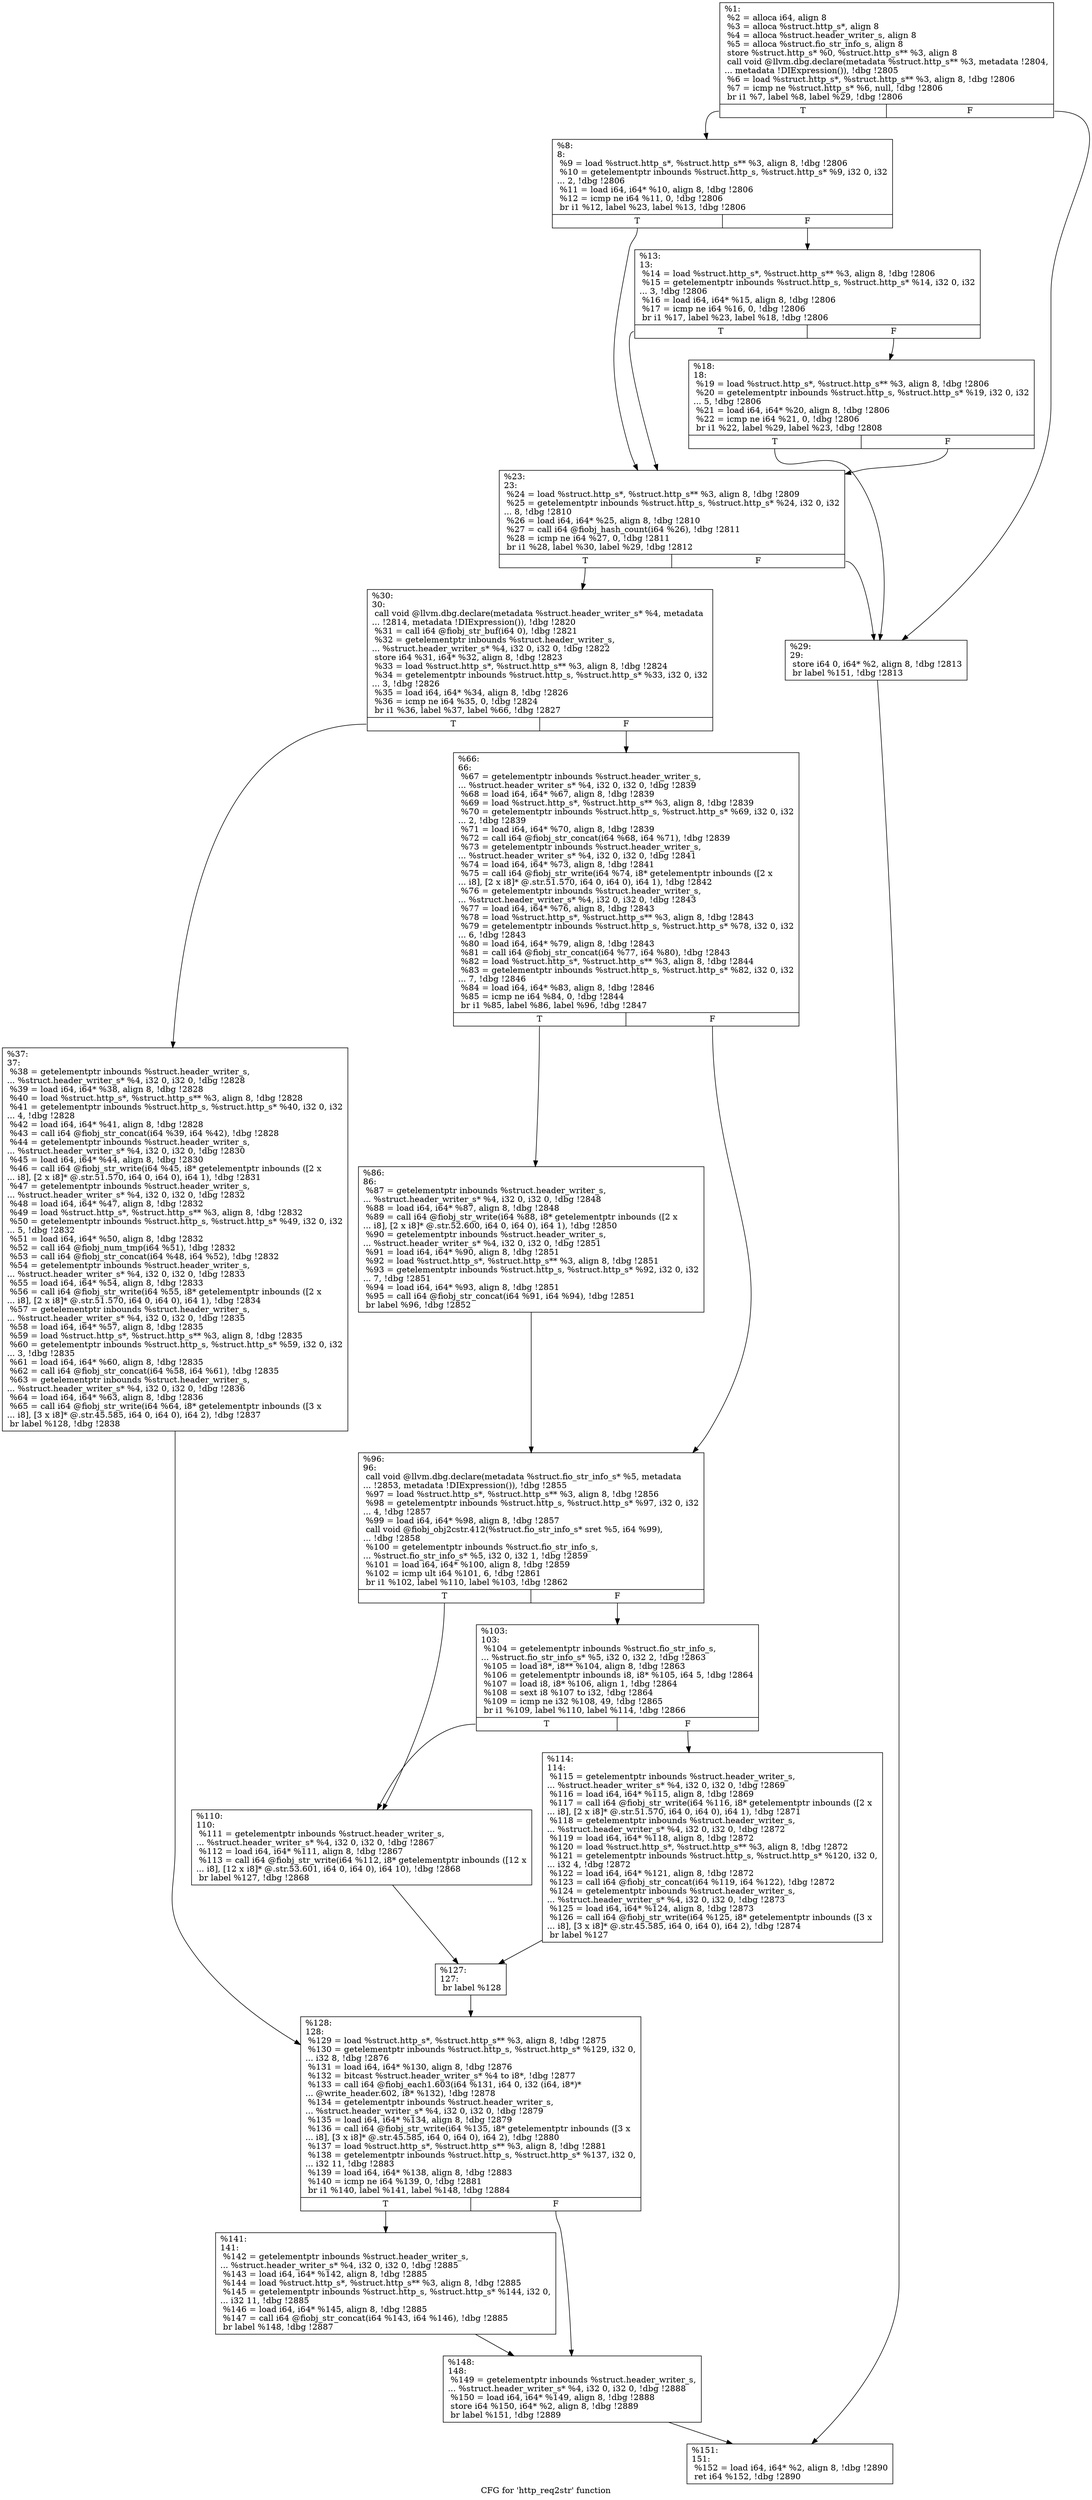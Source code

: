 digraph "CFG for 'http_req2str' function" {
	label="CFG for 'http_req2str' function";

	Node0x556852435310 [shape=record,label="{%1:\l  %2 = alloca i64, align 8\l  %3 = alloca %struct.http_s*, align 8\l  %4 = alloca %struct.header_writer_s, align 8\l  %5 = alloca %struct.fio_str_info_s, align 8\l  store %struct.http_s* %0, %struct.http_s** %3, align 8\l  call void @llvm.dbg.declare(metadata %struct.http_s** %3, metadata !2804,\l... metadata !DIExpression()), !dbg !2805\l  %6 = load %struct.http_s*, %struct.http_s** %3, align 8, !dbg !2806\l  %7 = icmp ne %struct.http_s* %6, null, !dbg !2806\l  br i1 %7, label %8, label %29, !dbg !2806\l|{<s0>T|<s1>F}}"];
	Node0x556852435310:s0 -> Node0x55685243ae60;
	Node0x556852435310:s1 -> Node0x55685243afa0;
	Node0x55685243ae60 [shape=record,label="{%8:\l8:                                                \l  %9 = load %struct.http_s*, %struct.http_s** %3, align 8, !dbg !2806\l  %10 = getelementptr inbounds %struct.http_s, %struct.http_s* %9, i32 0, i32\l... 2, !dbg !2806\l  %11 = load i64, i64* %10, align 8, !dbg !2806\l  %12 = icmp ne i64 %11, 0, !dbg !2806\l  br i1 %12, label %23, label %13, !dbg !2806\l|{<s0>T|<s1>F}}"];
	Node0x55685243ae60:s0 -> Node0x55685243af50;
	Node0x55685243ae60:s1 -> Node0x55685243aeb0;
	Node0x55685243aeb0 [shape=record,label="{%13:\l13:                                               \l  %14 = load %struct.http_s*, %struct.http_s** %3, align 8, !dbg !2806\l  %15 = getelementptr inbounds %struct.http_s, %struct.http_s* %14, i32 0, i32\l... 3, !dbg !2806\l  %16 = load i64, i64* %15, align 8, !dbg !2806\l  %17 = icmp ne i64 %16, 0, !dbg !2806\l  br i1 %17, label %23, label %18, !dbg !2806\l|{<s0>T|<s1>F}}"];
	Node0x55685243aeb0:s0 -> Node0x55685243af50;
	Node0x55685243aeb0:s1 -> Node0x55685243af00;
	Node0x55685243af00 [shape=record,label="{%18:\l18:                                               \l  %19 = load %struct.http_s*, %struct.http_s** %3, align 8, !dbg !2806\l  %20 = getelementptr inbounds %struct.http_s, %struct.http_s* %19, i32 0, i32\l... 5, !dbg !2806\l  %21 = load i64, i64* %20, align 8, !dbg !2806\l  %22 = icmp ne i64 %21, 0, !dbg !2806\l  br i1 %22, label %29, label %23, !dbg !2808\l|{<s0>T|<s1>F}}"];
	Node0x55685243af00:s0 -> Node0x55685243afa0;
	Node0x55685243af00:s1 -> Node0x55685243af50;
	Node0x55685243af50 [shape=record,label="{%23:\l23:                                               \l  %24 = load %struct.http_s*, %struct.http_s** %3, align 8, !dbg !2809\l  %25 = getelementptr inbounds %struct.http_s, %struct.http_s* %24, i32 0, i32\l... 8, !dbg !2810\l  %26 = load i64, i64* %25, align 8, !dbg !2810\l  %27 = call i64 @fiobj_hash_count(i64 %26), !dbg !2811\l  %28 = icmp ne i64 %27, 0, !dbg !2811\l  br i1 %28, label %30, label %29, !dbg !2812\l|{<s0>T|<s1>F}}"];
	Node0x55685243af50:s0 -> Node0x55685243aff0;
	Node0x55685243af50:s1 -> Node0x55685243afa0;
	Node0x55685243afa0 [shape=record,label="{%29:\l29:                                               \l  store i64 0, i64* %2, align 8, !dbg !2813\l  br label %151, !dbg !2813\l}"];
	Node0x55685243afa0 -> Node0x55685243b3b0;
	Node0x55685243aff0 [shape=record,label="{%30:\l30:                                               \l  call void @llvm.dbg.declare(metadata %struct.header_writer_s* %4, metadata\l... !2814, metadata !DIExpression()), !dbg !2820\l  %31 = call i64 @fiobj_str_buf(i64 0), !dbg !2821\l  %32 = getelementptr inbounds %struct.header_writer_s,\l... %struct.header_writer_s* %4, i32 0, i32 0, !dbg !2822\l  store i64 %31, i64* %32, align 8, !dbg !2823\l  %33 = load %struct.http_s*, %struct.http_s** %3, align 8, !dbg !2824\l  %34 = getelementptr inbounds %struct.http_s, %struct.http_s* %33, i32 0, i32\l... 3, !dbg !2826\l  %35 = load i64, i64* %34, align 8, !dbg !2826\l  %36 = icmp ne i64 %35, 0, !dbg !2824\l  br i1 %36, label %37, label %66, !dbg !2827\l|{<s0>T|<s1>F}}"];
	Node0x55685243aff0:s0 -> Node0x55685243b040;
	Node0x55685243aff0:s1 -> Node0x55685243b090;
	Node0x55685243b040 [shape=record,label="{%37:\l37:                                               \l  %38 = getelementptr inbounds %struct.header_writer_s,\l... %struct.header_writer_s* %4, i32 0, i32 0, !dbg !2828\l  %39 = load i64, i64* %38, align 8, !dbg !2828\l  %40 = load %struct.http_s*, %struct.http_s** %3, align 8, !dbg !2828\l  %41 = getelementptr inbounds %struct.http_s, %struct.http_s* %40, i32 0, i32\l... 4, !dbg !2828\l  %42 = load i64, i64* %41, align 8, !dbg !2828\l  %43 = call i64 @fiobj_str_concat(i64 %39, i64 %42), !dbg !2828\l  %44 = getelementptr inbounds %struct.header_writer_s,\l... %struct.header_writer_s* %4, i32 0, i32 0, !dbg !2830\l  %45 = load i64, i64* %44, align 8, !dbg !2830\l  %46 = call i64 @fiobj_str_write(i64 %45, i8* getelementptr inbounds ([2 x\l... i8], [2 x i8]* @.str.51.570, i64 0, i64 0), i64 1), !dbg !2831\l  %47 = getelementptr inbounds %struct.header_writer_s,\l... %struct.header_writer_s* %4, i32 0, i32 0, !dbg !2832\l  %48 = load i64, i64* %47, align 8, !dbg !2832\l  %49 = load %struct.http_s*, %struct.http_s** %3, align 8, !dbg !2832\l  %50 = getelementptr inbounds %struct.http_s, %struct.http_s* %49, i32 0, i32\l... 5, !dbg !2832\l  %51 = load i64, i64* %50, align 8, !dbg !2832\l  %52 = call i64 @fiobj_num_tmp(i64 %51), !dbg !2832\l  %53 = call i64 @fiobj_str_concat(i64 %48, i64 %52), !dbg !2832\l  %54 = getelementptr inbounds %struct.header_writer_s,\l... %struct.header_writer_s* %4, i32 0, i32 0, !dbg !2833\l  %55 = load i64, i64* %54, align 8, !dbg !2833\l  %56 = call i64 @fiobj_str_write(i64 %55, i8* getelementptr inbounds ([2 x\l... i8], [2 x i8]* @.str.51.570, i64 0, i64 0), i64 1), !dbg !2834\l  %57 = getelementptr inbounds %struct.header_writer_s,\l... %struct.header_writer_s* %4, i32 0, i32 0, !dbg !2835\l  %58 = load i64, i64* %57, align 8, !dbg !2835\l  %59 = load %struct.http_s*, %struct.http_s** %3, align 8, !dbg !2835\l  %60 = getelementptr inbounds %struct.http_s, %struct.http_s* %59, i32 0, i32\l... 3, !dbg !2835\l  %61 = load i64, i64* %60, align 8, !dbg !2835\l  %62 = call i64 @fiobj_str_concat(i64 %58, i64 %61), !dbg !2835\l  %63 = getelementptr inbounds %struct.header_writer_s,\l... %struct.header_writer_s* %4, i32 0, i32 0, !dbg !2836\l  %64 = load i64, i64* %63, align 8, !dbg !2836\l  %65 = call i64 @fiobj_str_write(i64 %64, i8* getelementptr inbounds ([3 x\l... i8], [3 x i8]* @.str.45.585, i64 0, i64 0), i64 2), !dbg !2837\l  br label %128, !dbg !2838\l}"];
	Node0x55685243b040 -> Node0x55685243b2c0;
	Node0x55685243b090 [shape=record,label="{%66:\l66:                                               \l  %67 = getelementptr inbounds %struct.header_writer_s,\l... %struct.header_writer_s* %4, i32 0, i32 0, !dbg !2839\l  %68 = load i64, i64* %67, align 8, !dbg !2839\l  %69 = load %struct.http_s*, %struct.http_s** %3, align 8, !dbg !2839\l  %70 = getelementptr inbounds %struct.http_s, %struct.http_s* %69, i32 0, i32\l... 2, !dbg !2839\l  %71 = load i64, i64* %70, align 8, !dbg !2839\l  %72 = call i64 @fiobj_str_concat(i64 %68, i64 %71), !dbg !2839\l  %73 = getelementptr inbounds %struct.header_writer_s,\l... %struct.header_writer_s* %4, i32 0, i32 0, !dbg !2841\l  %74 = load i64, i64* %73, align 8, !dbg !2841\l  %75 = call i64 @fiobj_str_write(i64 %74, i8* getelementptr inbounds ([2 x\l... i8], [2 x i8]* @.str.51.570, i64 0, i64 0), i64 1), !dbg !2842\l  %76 = getelementptr inbounds %struct.header_writer_s,\l... %struct.header_writer_s* %4, i32 0, i32 0, !dbg !2843\l  %77 = load i64, i64* %76, align 8, !dbg !2843\l  %78 = load %struct.http_s*, %struct.http_s** %3, align 8, !dbg !2843\l  %79 = getelementptr inbounds %struct.http_s, %struct.http_s* %78, i32 0, i32\l... 6, !dbg !2843\l  %80 = load i64, i64* %79, align 8, !dbg !2843\l  %81 = call i64 @fiobj_str_concat(i64 %77, i64 %80), !dbg !2843\l  %82 = load %struct.http_s*, %struct.http_s** %3, align 8, !dbg !2844\l  %83 = getelementptr inbounds %struct.http_s, %struct.http_s* %82, i32 0, i32\l... 7, !dbg !2846\l  %84 = load i64, i64* %83, align 8, !dbg !2846\l  %85 = icmp ne i64 %84, 0, !dbg !2844\l  br i1 %85, label %86, label %96, !dbg !2847\l|{<s0>T|<s1>F}}"];
	Node0x55685243b090:s0 -> Node0x55685243b0e0;
	Node0x55685243b090:s1 -> Node0x55685243b130;
	Node0x55685243b0e0 [shape=record,label="{%86:\l86:                                               \l  %87 = getelementptr inbounds %struct.header_writer_s,\l... %struct.header_writer_s* %4, i32 0, i32 0, !dbg !2848\l  %88 = load i64, i64* %87, align 8, !dbg !2848\l  %89 = call i64 @fiobj_str_write(i64 %88, i8* getelementptr inbounds ([2 x\l... i8], [2 x i8]* @.str.52.600, i64 0, i64 0), i64 1), !dbg !2850\l  %90 = getelementptr inbounds %struct.header_writer_s,\l... %struct.header_writer_s* %4, i32 0, i32 0, !dbg !2851\l  %91 = load i64, i64* %90, align 8, !dbg !2851\l  %92 = load %struct.http_s*, %struct.http_s** %3, align 8, !dbg !2851\l  %93 = getelementptr inbounds %struct.http_s, %struct.http_s* %92, i32 0, i32\l... 7, !dbg !2851\l  %94 = load i64, i64* %93, align 8, !dbg !2851\l  %95 = call i64 @fiobj_str_concat(i64 %91, i64 %94), !dbg !2851\l  br label %96, !dbg !2852\l}"];
	Node0x55685243b0e0 -> Node0x55685243b130;
	Node0x55685243b130 [shape=record,label="{%96:\l96:                                               \l  call void @llvm.dbg.declare(metadata %struct.fio_str_info_s* %5, metadata\l... !2853, metadata !DIExpression()), !dbg !2855\l  %97 = load %struct.http_s*, %struct.http_s** %3, align 8, !dbg !2856\l  %98 = getelementptr inbounds %struct.http_s, %struct.http_s* %97, i32 0, i32\l... 4, !dbg !2857\l  %99 = load i64, i64* %98, align 8, !dbg !2857\l  call void @fiobj_obj2cstr.412(%struct.fio_str_info_s* sret %5, i64 %99),\l... !dbg !2858\l  %100 = getelementptr inbounds %struct.fio_str_info_s,\l... %struct.fio_str_info_s* %5, i32 0, i32 1, !dbg !2859\l  %101 = load i64, i64* %100, align 8, !dbg !2859\l  %102 = icmp ult i64 %101, 6, !dbg !2861\l  br i1 %102, label %110, label %103, !dbg !2862\l|{<s0>T|<s1>F}}"];
	Node0x55685243b130:s0 -> Node0x55685243b1d0;
	Node0x55685243b130:s1 -> Node0x55685243b180;
	Node0x55685243b180 [shape=record,label="{%103:\l103:                                              \l  %104 = getelementptr inbounds %struct.fio_str_info_s,\l... %struct.fio_str_info_s* %5, i32 0, i32 2, !dbg !2863\l  %105 = load i8*, i8** %104, align 8, !dbg !2863\l  %106 = getelementptr inbounds i8, i8* %105, i64 5, !dbg !2864\l  %107 = load i8, i8* %106, align 1, !dbg !2864\l  %108 = sext i8 %107 to i32, !dbg !2864\l  %109 = icmp ne i32 %108, 49, !dbg !2865\l  br i1 %109, label %110, label %114, !dbg !2866\l|{<s0>T|<s1>F}}"];
	Node0x55685243b180:s0 -> Node0x55685243b1d0;
	Node0x55685243b180:s1 -> Node0x55685243b220;
	Node0x55685243b1d0 [shape=record,label="{%110:\l110:                                              \l  %111 = getelementptr inbounds %struct.header_writer_s,\l... %struct.header_writer_s* %4, i32 0, i32 0, !dbg !2867\l  %112 = load i64, i64* %111, align 8, !dbg !2867\l  %113 = call i64 @fiobj_str_write(i64 %112, i8* getelementptr inbounds ([12 x\l... i8], [12 x i8]* @.str.53.601, i64 0, i64 0), i64 10), !dbg !2868\l  br label %127, !dbg !2868\l}"];
	Node0x55685243b1d0 -> Node0x55685243b270;
	Node0x55685243b220 [shape=record,label="{%114:\l114:                                              \l  %115 = getelementptr inbounds %struct.header_writer_s,\l... %struct.header_writer_s* %4, i32 0, i32 0, !dbg !2869\l  %116 = load i64, i64* %115, align 8, !dbg !2869\l  %117 = call i64 @fiobj_str_write(i64 %116, i8* getelementptr inbounds ([2 x\l... i8], [2 x i8]* @.str.51.570, i64 0, i64 0), i64 1), !dbg !2871\l  %118 = getelementptr inbounds %struct.header_writer_s,\l... %struct.header_writer_s* %4, i32 0, i32 0, !dbg !2872\l  %119 = load i64, i64* %118, align 8, !dbg !2872\l  %120 = load %struct.http_s*, %struct.http_s** %3, align 8, !dbg !2872\l  %121 = getelementptr inbounds %struct.http_s, %struct.http_s* %120, i32 0,\l... i32 4, !dbg !2872\l  %122 = load i64, i64* %121, align 8, !dbg !2872\l  %123 = call i64 @fiobj_str_concat(i64 %119, i64 %122), !dbg !2872\l  %124 = getelementptr inbounds %struct.header_writer_s,\l... %struct.header_writer_s* %4, i32 0, i32 0, !dbg !2873\l  %125 = load i64, i64* %124, align 8, !dbg !2873\l  %126 = call i64 @fiobj_str_write(i64 %125, i8* getelementptr inbounds ([3 x\l... i8], [3 x i8]* @.str.45.585, i64 0, i64 0), i64 2), !dbg !2874\l  br label %127\l}"];
	Node0x55685243b220 -> Node0x55685243b270;
	Node0x55685243b270 [shape=record,label="{%127:\l127:                                              \l  br label %128\l}"];
	Node0x55685243b270 -> Node0x55685243b2c0;
	Node0x55685243b2c0 [shape=record,label="{%128:\l128:                                              \l  %129 = load %struct.http_s*, %struct.http_s** %3, align 8, !dbg !2875\l  %130 = getelementptr inbounds %struct.http_s, %struct.http_s* %129, i32 0,\l... i32 8, !dbg !2876\l  %131 = load i64, i64* %130, align 8, !dbg !2876\l  %132 = bitcast %struct.header_writer_s* %4 to i8*, !dbg !2877\l  %133 = call i64 @fiobj_each1.603(i64 %131, i64 0, i32 (i64, i8*)*\l... @write_header.602, i8* %132), !dbg !2878\l  %134 = getelementptr inbounds %struct.header_writer_s,\l... %struct.header_writer_s* %4, i32 0, i32 0, !dbg !2879\l  %135 = load i64, i64* %134, align 8, !dbg !2879\l  %136 = call i64 @fiobj_str_write(i64 %135, i8* getelementptr inbounds ([3 x\l... i8], [3 x i8]* @.str.45.585, i64 0, i64 0), i64 2), !dbg !2880\l  %137 = load %struct.http_s*, %struct.http_s** %3, align 8, !dbg !2881\l  %138 = getelementptr inbounds %struct.http_s, %struct.http_s* %137, i32 0,\l... i32 11, !dbg !2883\l  %139 = load i64, i64* %138, align 8, !dbg !2883\l  %140 = icmp ne i64 %139, 0, !dbg !2881\l  br i1 %140, label %141, label %148, !dbg !2884\l|{<s0>T|<s1>F}}"];
	Node0x55685243b2c0:s0 -> Node0x55685243b310;
	Node0x55685243b2c0:s1 -> Node0x55685243b360;
	Node0x55685243b310 [shape=record,label="{%141:\l141:                                              \l  %142 = getelementptr inbounds %struct.header_writer_s,\l... %struct.header_writer_s* %4, i32 0, i32 0, !dbg !2885\l  %143 = load i64, i64* %142, align 8, !dbg !2885\l  %144 = load %struct.http_s*, %struct.http_s** %3, align 8, !dbg !2885\l  %145 = getelementptr inbounds %struct.http_s, %struct.http_s* %144, i32 0,\l... i32 11, !dbg !2885\l  %146 = load i64, i64* %145, align 8, !dbg !2885\l  %147 = call i64 @fiobj_str_concat(i64 %143, i64 %146), !dbg !2885\l  br label %148, !dbg !2887\l}"];
	Node0x55685243b310 -> Node0x55685243b360;
	Node0x55685243b360 [shape=record,label="{%148:\l148:                                              \l  %149 = getelementptr inbounds %struct.header_writer_s,\l... %struct.header_writer_s* %4, i32 0, i32 0, !dbg !2888\l  %150 = load i64, i64* %149, align 8, !dbg !2888\l  store i64 %150, i64* %2, align 8, !dbg !2889\l  br label %151, !dbg !2889\l}"];
	Node0x55685243b360 -> Node0x55685243b3b0;
	Node0x55685243b3b0 [shape=record,label="{%151:\l151:                                              \l  %152 = load i64, i64* %2, align 8, !dbg !2890\l  ret i64 %152, !dbg !2890\l}"];
}
